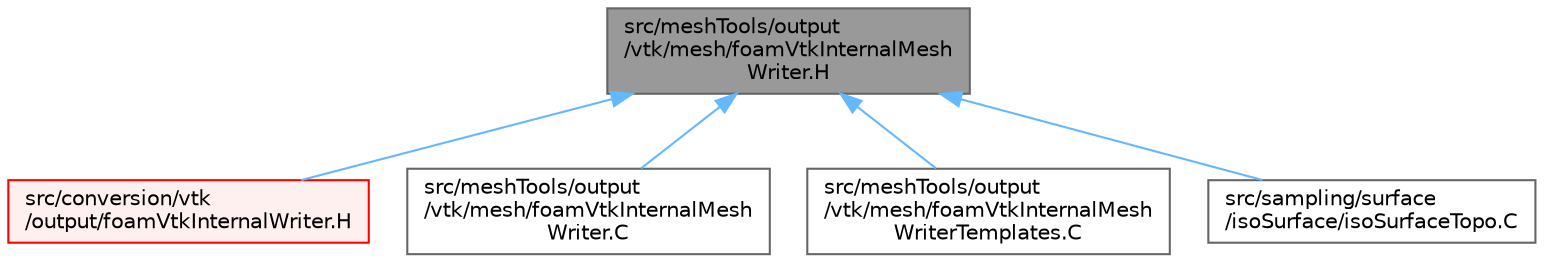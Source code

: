 digraph "src/meshTools/output/vtk/mesh/foamVtkInternalMeshWriter.H"
{
 // LATEX_PDF_SIZE
  bgcolor="transparent";
  edge [fontname=Helvetica,fontsize=10,labelfontname=Helvetica,labelfontsize=10];
  node [fontname=Helvetica,fontsize=10,shape=box,height=0.2,width=0.4];
  Node1 [id="Node000001",label="src/meshTools/output\l/vtk/mesh/foamVtkInternalMesh\lWriter.H",height=0.2,width=0.4,color="gray40", fillcolor="grey60", style="filled", fontcolor="black",tooltip=" "];
  Node1 -> Node2 [id="edge1_Node000001_Node000002",dir="back",color="steelblue1",style="solid",tooltip=" "];
  Node2 [id="Node000002",label="src/conversion/vtk\l/output/foamVtkInternalWriter.H",height=0.2,width=0.4,color="red", fillcolor="#FFF0F0", style="filled",URL="$foamVtkInternalWriter_8H.html",tooltip=" "];
  Node1 -> Node10 [id="edge2_Node000001_Node000010",dir="back",color="steelblue1",style="solid",tooltip=" "];
  Node10 [id="Node000010",label="src/meshTools/output\l/vtk/mesh/foamVtkInternalMesh\lWriter.C",height=0.2,width=0.4,color="grey40", fillcolor="white", style="filled",URL="$foamVtkInternalMeshWriter_8C.html",tooltip=" "];
  Node1 -> Node11 [id="edge3_Node000001_Node000011",dir="back",color="steelblue1",style="solid",tooltip=" "];
  Node11 [id="Node000011",label="src/meshTools/output\l/vtk/mesh/foamVtkInternalMesh\lWriterTemplates.C",height=0.2,width=0.4,color="grey40", fillcolor="white", style="filled",URL="$foamVtkInternalMeshWriterTemplates_8C.html",tooltip=" "];
  Node1 -> Node12 [id="edge4_Node000001_Node000012",dir="back",color="steelblue1",style="solid",tooltip=" "];
  Node12 [id="Node000012",label="src/sampling/surface\l/isoSurface/isoSurfaceTopo.C",height=0.2,width=0.4,color="grey40", fillcolor="white", style="filled",URL="$isoSurfaceTopo_8C.html",tooltip=" "];
}
